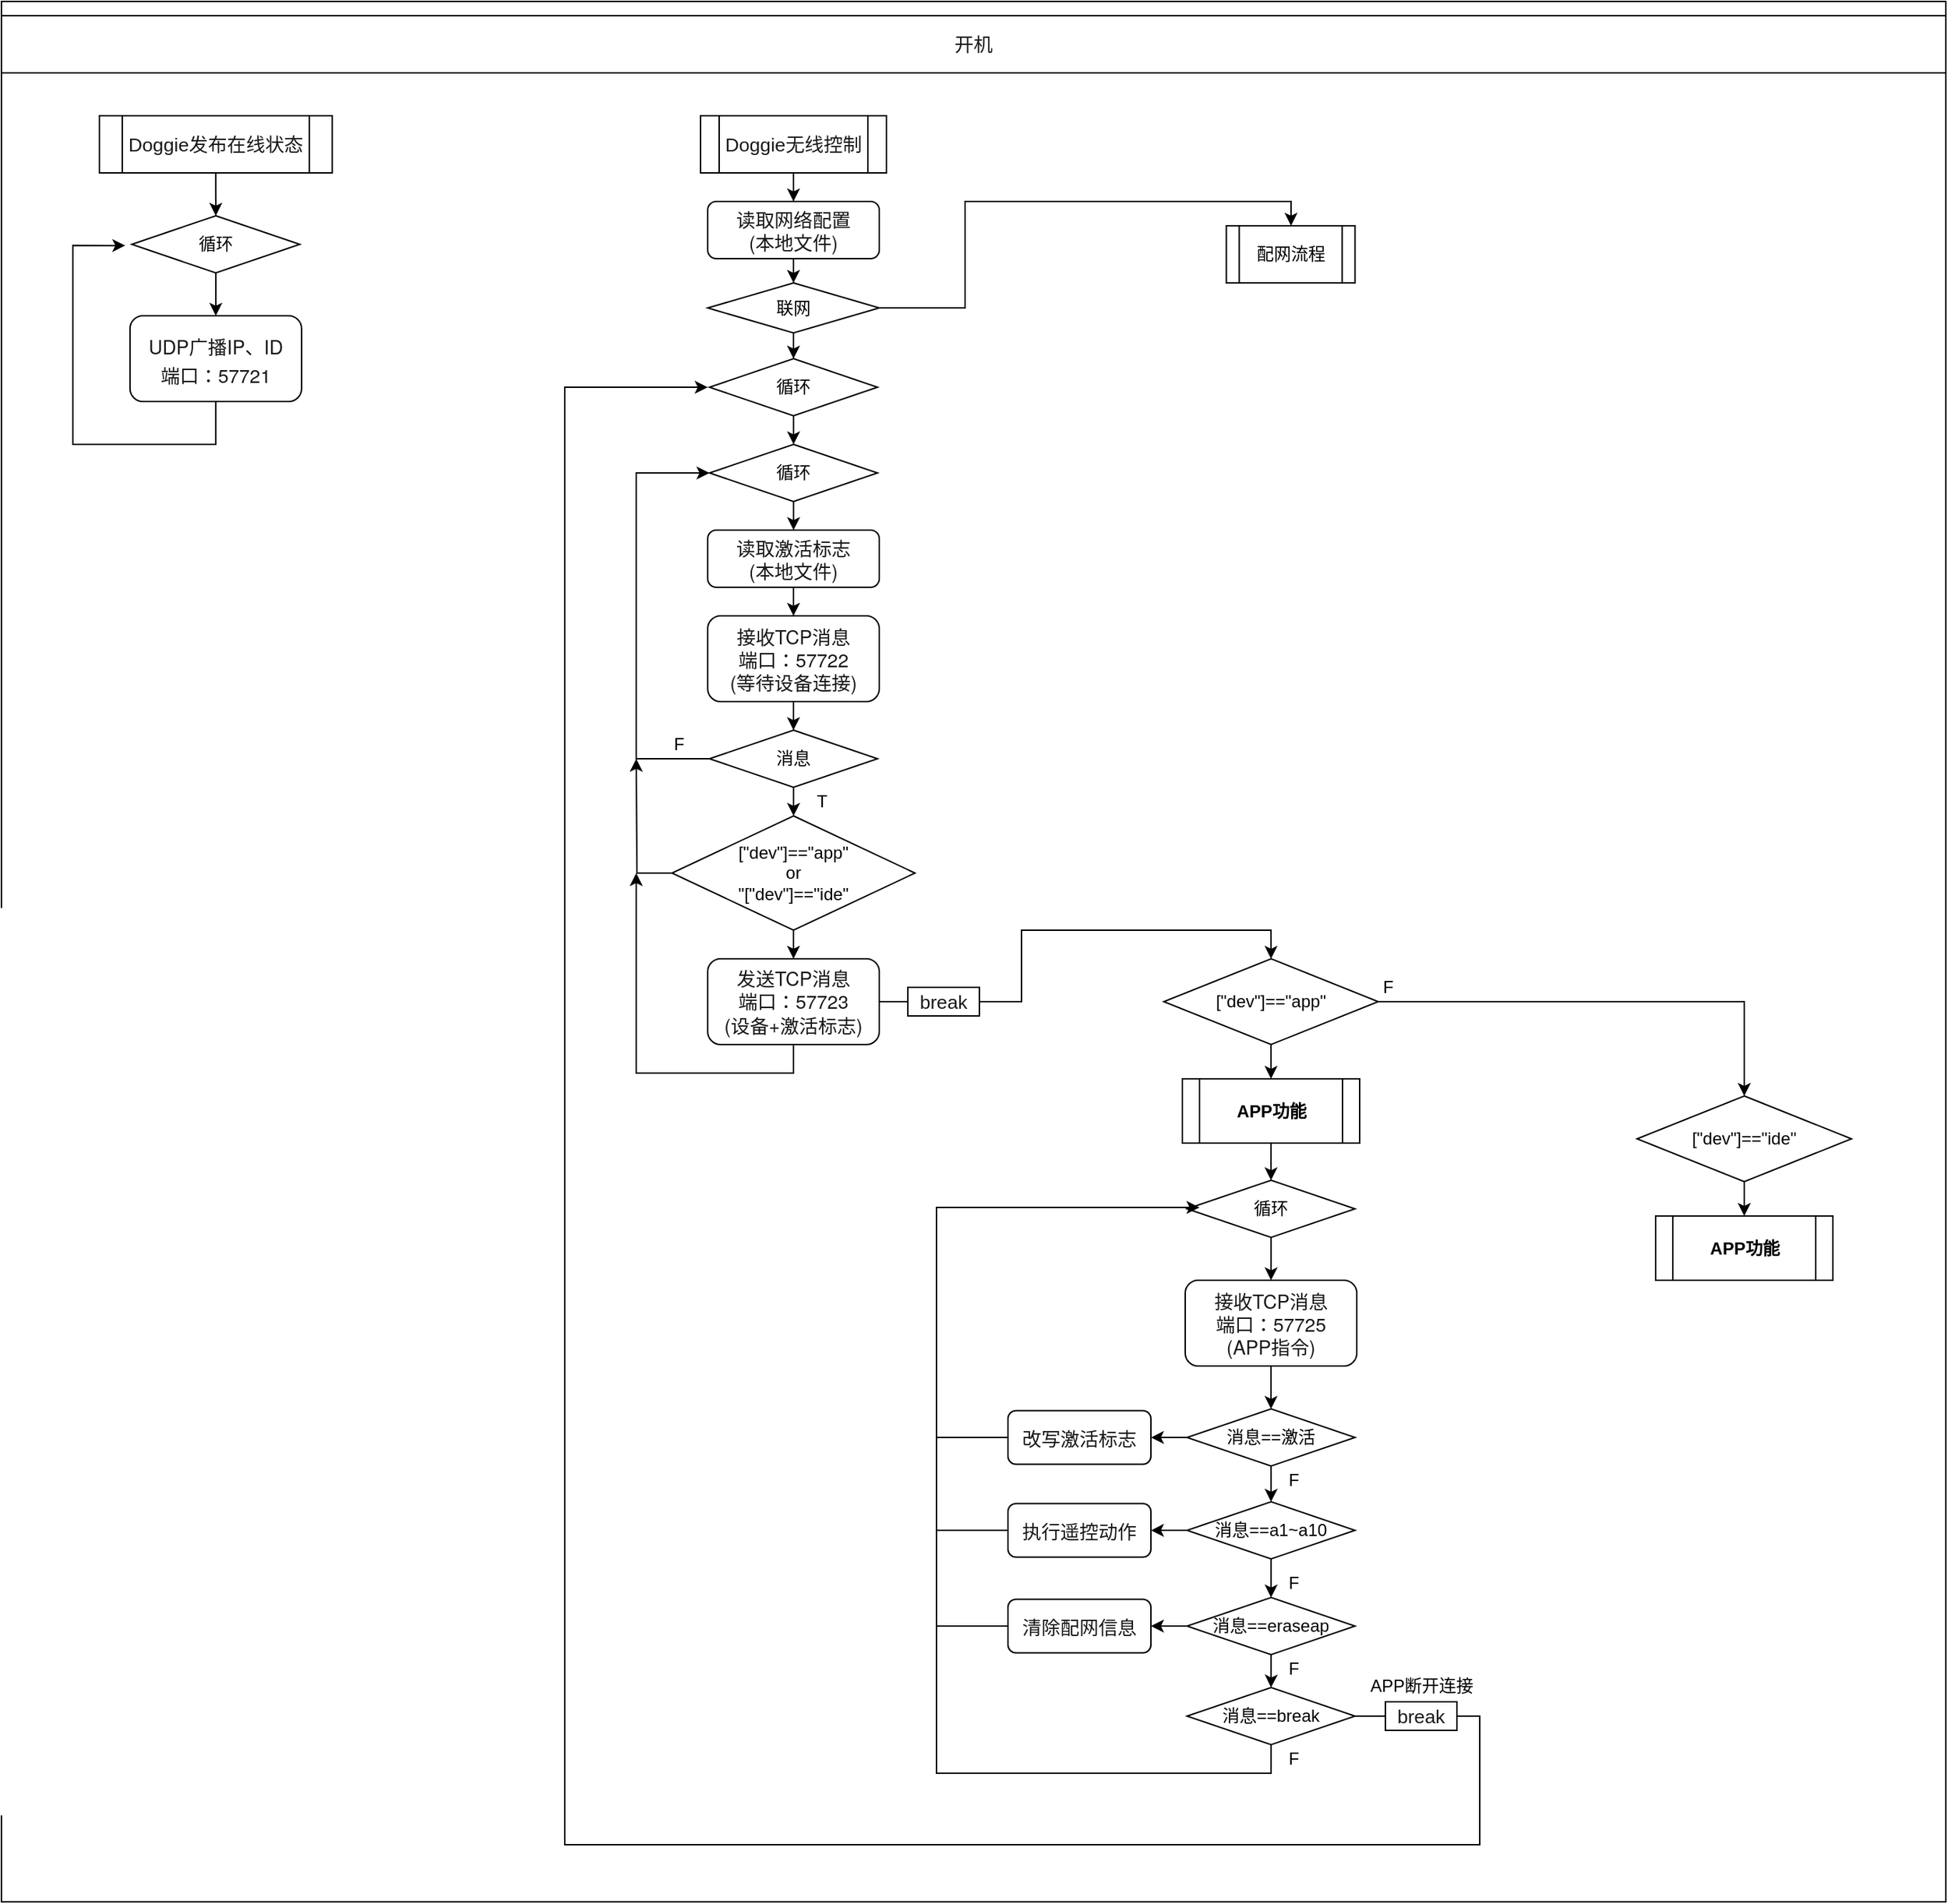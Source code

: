 <mxfile version="14.1.1" type="github">
  <diagram id="SIsZvFy45aXnX-BMXcz8" name="Page-1">
    <mxGraphModel dx="2950" dy="3023" grid="1" gridSize="10" guides="1" tooltips="1" connect="1" arrows="1" fold="1" page="1" pageScale="1" pageWidth="827" pageHeight="1169" math="0" shadow="0">
      <root>
        <mxCell id="0" />
        <mxCell id="1" parent="0" />
        <mxCell id="pTYEqp93y5SNzYrnJhAv-175" value="" style="rounded=0;whiteSpace=wrap;html=1;fillColor=#ffffff;gradientColor=none;" vertex="1" parent="1">
          <mxGeometry x="-1654" y="-2250" width="1360" height="1330" as="geometry" />
        </mxCell>
        <mxCell id="pTYEqp93y5SNzYrnJhAv-173" style="edgeStyle=orthogonalEdgeStyle;rounded=0;orthogonalLoop=1;jettySize=auto;html=1;startArrow=none;startFill=0;endArrow=classic;endFill=1;entryX=-0.039;entryY=0.521;entryDx=0;entryDy=0;entryPerimeter=0;" edge="1" parent="1" source="kPTJGmgoszfXjRoP_3Vx-1" target="pTYEqp93y5SNzYrnJhAv-170">
          <mxGeometry relative="1" as="geometry">
            <mxPoint x="-1604.06" y="-2110" as="targetPoint" />
            <Array as="points">
              <mxPoint x="-1504.06" y="-1940" />
              <mxPoint x="-1604.06" y="-1940" />
              <mxPoint x="-1604.06" y="-2079" />
            </Array>
          </mxGeometry>
        </mxCell>
        <mxCell id="kPTJGmgoszfXjRoP_3Vx-1" value="&lt;p style=&quot;box-sizing: border-box ; margin: 0px ; padding: 0px ; font-family: &amp;#34;helvetica neue&amp;#34; , &amp;#34;helvetica&amp;#34; , &amp;#34;pingfang sc&amp;#34; , &amp;#34;hiragino sans gb&amp;#34; , &amp;#34;microsoft yahei&amp;#34; , &amp;#34;\5 fae8f6f96c59ed1&amp;#34; , &amp;#34;arial&amp;#34; , sans-serif ; font-size: 16px ; line-height: 1.2&quot;&gt;&lt;span style=&quot;box-sizing: border-box ; color: rgb(25 , 25 , 25) ; font-size: 10pt&quot;&gt;UDP广播IP、ID&lt;/span&gt;&lt;/p&gt;&lt;p style=&quot;box-sizing: border-box ; margin: 0px ; padding: 0px ; font-family: &amp;#34;helvetica neue&amp;#34; , &amp;#34;helvetica&amp;#34; , &amp;#34;pingfang sc&amp;#34; , &amp;#34;hiragino sans gb&amp;#34; , &amp;#34;microsoft yahei&amp;#34; , &amp;#34;\5 fae8f6f96c59ed1&amp;#34; , &amp;#34;arial&amp;#34; , sans-serif ; font-size: 16px ; line-height: 1.2&quot;&gt;&lt;span style=&quot;box-sizing: border-box ; color: rgb(25 , 25 , 25) ; font-size: 10pt&quot;&gt;端口：57721&lt;/span&gt;&lt;/p&gt;" style="rounded=1;whiteSpace=wrap;html=1;" parent="1" vertex="1">
          <mxGeometry x="-1564.06" y="-2030" width="120" height="60" as="geometry" />
        </mxCell>
        <mxCell id="pTYEqp93y5SNzYrnJhAv-171" style="edgeStyle=orthogonalEdgeStyle;rounded=0;orthogonalLoop=1;jettySize=auto;html=1;entryX=0.5;entryY=0;entryDx=0;entryDy=0;startArrow=none;startFill=0;endArrow=classic;endFill=1;" edge="1" parent="1" target="pTYEqp93y5SNzYrnJhAv-170">
          <mxGeometry relative="1" as="geometry">
            <mxPoint x="-1504.1" y="-2130" as="sourcePoint" />
          </mxGeometry>
        </mxCell>
        <mxCell id="pTYEqp93y5SNzYrnJhAv-2" value="&lt;span style=&quot;color: rgb(25 , 25 , 25) ; font-size: 13.333px&quot;&gt;开机&lt;/span&gt;" style="rounded=0;whiteSpace=wrap;html=1;fillColor=#ffffff;gradientColor=none;" vertex="1" parent="1">
          <mxGeometry x="-1654" y="-2240" width="1360" height="40" as="geometry" />
        </mxCell>
        <mxCell id="pTYEqp93y5SNzYrnJhAv-177" style="edgeStyle=orthogonalEdgeStyle;rounded=0;orthogonalLoop=1;jettySize=auto;html=1;entryX=0.5;entryY=0;entryDx=0;entryDy=0;startArrow=none;startFill=0;endArrow=classic;endFill=1;" edge="1" parent="1" source="pTYEqp93y5SNzYrnJhAv-3" target="pTYEqp93y5SNzYrnJhAv-5">
          <mxGeometry relative="1" as="geometry" />
        </mxCell>
        <mxCell id="pTYEqp93y5SNzYrnJhAv-3" value="&lt;p style=&quot;box-sizing: border-box ; margin: 0px ; padding: 0px ; font-family: &amp;#34;helvetica neue&amp;#34; , &amp;#34;helvetica&amp;#34; , &amp;#34;pingfang sc&amp;#34; , &amp;#34;hiragino sans gb&amp;#34; , &amp;#34;microsoft yahei&amp;#34; , &amp;#34;\5 fae8f6f96c59ed1&amp;#34; , &amp;#34;arial&amp;#34; , sans-serif ; line-height: 1.2&quot;&gt;&lt;font color=&quot;#191919&quot;&gt;&lt;span style=&quot;font-size: 13.333px&quot;&gt;读取网络配置&lt;/span&gt;&lt;/font&gt;&lt;/p&gt;&lt;p style=&quot;box-sizing: border-box ; margin: 0px ; padding: 0px ; font-family: &amp;#34;helvetica neue&amp;#34; , &amp;#34;helvetica&amp;#34; , &amp;#34;pingfang sc&amp;#34; , &amp;#34;hiragino sans gb&amp;#34; , &amp;#34;microsoft yahei&amp;#34; , &amp;#34;\5 fae8f6f96c59ed1&amp;#34; , &amp;#34;arial&amp;#34; , sans-serif ; line-height: 1.2&quot;&gt;&lt;font color=&quot;#191919&quot;&gt;&lt;span style=&quot;font-size: 13.333px&quot;&gt;(本地文件)&lt;/span&gt;&lt;/font&gt;&lt;/p&gt;" style="rounded=1;whiteSpace=wrap;html=1;" vertex="1" parent="1">
          <mxGeometry x="-1160" y="-2110" width="120" height="40" as="geometry" />
        </mxCell>
        <mxCell id="pTYEqp93y5SNzYrnJhAv-71" style="edgeStyle=orthogonalEdgeStyle;rounded=0;orthogonalLoop=1;jettySize=auto;html=1;entryX=0.5;entryY=0;entryDx=0;entryDy=0;startArrow=none;startFill=0;endArrow=classic;endFill=1;" edge="1" parent="1" source="pTYEqp93y5SNzYrnJhAv-5" target="pTYEqp93y5SNzYrnJhAv-69">
          <mxGeometry relative="1" as="geometry" />
        </mxCell>
        <mxCell id="pTYEqp93y5SNzYrnJhAv-179" style="edgeStyle=orthogonalEdgeStyle;rounded=0;orthogonalLoop=1;jettySize=auto;html=1;startArrow=none;startFill=0;endArrow=classic;endFill=1;" edge="1" parent="1" source="pTYEqp93y5SNzYrnJhAv-5" target="pTYEqp93y5SNzYrnJhAv-8">
          <mxGeometry relative="1" as="geometry">
            <Array as="points">
              <mxPoint x="-980" y="-2035" />
              <mxPoint x="-980" y="-2110" />
              <mxPoint x="-752" y="-2110" />
            </Array>
          </mxGeometry>
        </mxCell>
        <mxCell id="pTYEqp93y5SNzYrnJhAv-5" value="联网" style="rhombus;whiteSpace=wrap;html=1;" vertex="1" parent="1">
          <mxGeometry x="-1160" y="-2053" width="120" height="35" as="geometry" />
        </mxCell>
        <mxCell id="pTYEqp93y5SNzYrnJhAv-8" value="配网流程" style="shape=process;whiteSpace=wrap;html=1;backgroundOutline=1;" vertex="1" parent="1">
          <mxGeometry x="-797.25" y="-2093" width="90" height="40" as="geometry" />
        </mxCell>
        <mxCell id="pTYEqp93y5SNzYrnJhAv-94" style="edgeStyle=orthogonalEdgeStyle;rounded=0;orthogonalLoop=1;jettySize=auto;html=1;entryX=0.5;entryY=0;entryDx=0;entryDy=0;startArrow=none;startFill=0;endArrow=classic;endFill=1;" edge="1" parent="1" source="pTYEqp93y5SNzYrnJhAv-88" target="pTYEqp93y5SNzYrnJhAv-90">
          <mxGeometry relative="1" as="geometry">
            <mxPoint x="-1099.966" y="-1760" as="sourcePoint" />
          </mxGeometry>
        </mxCell>
        <mxCell id="pTYEqp93y5SNzYrnJhAv-87" style="edgeStyle=orthogonalEdgeStyle;rounded=0;orthogonalLoop=1;jettySize=auto;html=1;entryX=0.5;entryY=0;entryDx=0;entryDy=0;startArrow=none;startFill=0;endArrow=classic;endFill=1;" edge="1" parent="1" source="pTYEqp93y5SNzYrnJhAv-69" target="pTYEqp93y5SNzYrnJhAv-86">
          <mxGeometry relative="1" as="geometry" />
        </mxCell>
        <mxCell id="pTYEqp93y5SNzYrnJhAv-69" value="循环" style="rhombus;whiteSpace=wrap;html=1;" vertex="1" parent="1">
          <mxGeometry x="-1158.75" y="-2000" width="117.5" height="40" as="geometry" />
        </mxCell>
        <mxCell id="pTYEqp93y5SNzYrnJhAv-83" style="edgeStyle=orthogonalEdgeStyle;rounded=0;orthogonalLoop=1;jettySize=auto;html=1;entryX=0.5;entryY=0;entryDx=0;entryDy=0;startArrow=none;startFill=0;endArrow=classic;endFill=1;" edge="1" parent="1" source="pTYEqp93y5SNzYrnJhAv-80" target="pTYEqp93y5SNzYrnJhAv-82">
          <mxGeometry relative="1" as="geometry" />
        </mxCell>
        <mxCell id="pTYEqp93y5SNzYrnJhAv-101" style="edgeStyle=orthogonalEdgeStyle;rounded=0;orthogonalLoop=1;jettySize=auto;html=1;startArrow=none;startFill=0;endArrow=classic;endFill=1;" edge="1" parent="1" source="pTYEqp93y5SNzYrnJhAv-80">
          <mxGeometry relative="1" as="geometry">
            <mxPoint x="-1210" y="-1720" as="targetPoint" />
          </mxGeometry>
        </mxCell>
        <mxCell id="pTYEqp93y5SNzYrnJhAv-80" value="[&quot;dev&quot;]==&quot;app&quot;&lt;br&gt;or&lt;br&gt;&quot;[&quot;dev&quot;]==&quot;ide&quot;" style="rhombus;whiteSpace=wrap;html=1;" vertex="1" parent="1">
          <mxGeometry x="-1185" y="-1680" width="170" height="80" as="geometry" />
        </mxCell>
        <mxCell id="pTYEqp93y5SNzYrnJhAv-102" style="edgeStyle=orthogonalEdgeStyle;rounded=0;orthogonalLoop=1;jettySize=auto;html=1;startArrow=none;startFill=0;endArrow=classic;endFill=1;" edge="1" parent="1" source="pTYEqp93y5SNzYrnJhAv-82">
          <mxGeometry relative="1" as="geometry">
            <mxPoint x="-1210" y="-1640" as="targetPoint" />
            <Array as="points">
              <mxPoint x="-1100" y="-1500" />
              <mxPoint x="-1210" y="-1500" />
            </Array>
          </mxGeometry>
        </mxCell>
        <mxCell id="pTYEqp93y5SNzYrnJhAv-127" style="edgeStyle=orthogonalEdgeStyle;rounded=0;orthogonalLoop=1;jettySize=auto;html=1;entryX=0.5;entryY=0;entryDx=0;entryDy=0;startArrow=none;startFill=0;endArrow=classic;endFill=1;" edge="1" parent="1" source="pTYEqp93y5SNzYrnJhAv-82" target="pTYEqp93y5SNzYrnJhAv-110">
          <mxGeometry relative="1" as="geometry" />
        </mxCell>
        <mxCell id="pTYEqp93y5SNzYrnJhAv-82" value="&lt;p style=&quot;box-sizing: border-box ; margin: 0px ; padding: 0px ; font-family: &amp;#34;helvetica neue&amp;#34; , &amp;#34;helvetica&amp;#34; , &amp;#34;pingfang sc&amp;#34; , &amp;#34;hiragino sans gb&amp;#34; , &amp;#34;microsoft yahei&amp;#34; , &amp;#34;\5 fae8f6f96c59ed1&amp;#34; , &amp;#34;arial&amp;#34; , sans-serif ; line-height: 1.2&quot;&gt;&lt;font color=&quot;#191919&quot;&gt;&lt;span style=&quot;font-size: 13.333px&quot;&gt;发送TCP消息&lt;/span&gt;&lt;/font&gt;&lt;/p&gt;&lt;span style=&quot;color: rgb(25 , 25 , 25) ; font-family: &amp;#34;helvetica neue&amp;#34; , &amp;#34;helvetica&amp;#34; , &amp;#34;pingfang sc&amp;#34; , &amp;#34;hiragino sans gb&amp;#34; , &amp;#34;microsoft yahei&amp;#34; , &amp;#34;\5 fae8f6f96c59ed1&amp;#34; , &amp;#34;arial&amp;#34; , sans-serif ; font-size: 13.333px&quot;&gt;端口：&lt;/span&gt;&lt;font color=&quot;#191919&quot; face=&quot;helvetica neue, helvetica, pingfang sc, hiragino sans gb, microsoft yahei, \5 fae8f6f96c59ed1, arial, sans-serif&quot;&gt;&lt;span style=&quot;font-size: 13.333px&quot;&gt;57723&lt;/span&gt;&lt;/font&gt;&lt;p style=&quot;box-sizing: border-box ; margin: 0px ; padding: 0px ; font-family: &amp;#34;helvetica neue&amp;#34; , &amp;#34;helvetica&amp;#34; , &amp;#34;pingfang sc&amp;#34; , &amp;#34;hiragino sans gb&amp;#34; , &amp;#34;microsoft yahei&amp;#34; , &amp;#34;\5 fae8f6f96c59ed1&amp;#34; , &amp;#34;arial&amp;#34; , sans-serif ; line-height: 1.2&quot;&gt;&lt;font color=&quot;#191919&quot;&gt;&lt;span style=&quot;font-size: 13.333px&quot;&gt;(设备+激活标志)&lt;/span&gt;&lt;/font&gt;&lt;font color=&quot;#191919&quot;&gt;&lt;span style=&quot;font-size: 13.333px&quot;&gt;&lt;br&gt;&lt;/span&gt;&lt;/font&gt;&lt;/p&gt;" style="rounded=1;whiteSpace=wrap;html=1;" vertex="1" parent="1">
          <mxGeometry x="-1160" y="-1580" width="120" height="60" as="geometry" />
        </mxCell>
        <mxCell id="pTYEqp93y5SNzYrnJhAv-99" style="edgeStyle=orthogonalEdgeStyle;rounded=0;orthogonalLoop=1;jettySize=auto;html=1;entryX=0.5;entryY=0;entryDx=0;entryDy=0;startArrow=none;startFill=0;endArrow=classic;endFill=1;" edge="1" parent="1" source="pTYEqp93y5SNzYrnJhAv-86" target="pTYEqp93y5SNzYrnJhAv-97">
          <mxGeometry relative="1" as="geometry" />
        </mxCell>
        <mxCell id="pTYEqp93y5SNzYrnJhAv-86" value="循环" style="rhombus;whiteSpace=wrap;html=1;" vertex="1" parent="1">
          <mxGeometry x="-1158.75" y="-1940" width="117.5" height="40" as="geometry" />
        </mxCell>
        <mxCell id="pTYEqp93y5SNzYrnJhAv-88" value="&lt;p style=&quot;box-sizing: border-box ; margin: 0px ; padding: 0px ; font-family: &amp;#34;helvetica neue&amp;#34; , &amp;#34;helvetica&amp;#34; , &amp;#34;pingfang sc&amp;#34; , &amp;#34;hiragino sans gb&amp;#34; , &amp;#34;microsoft yahei&amp;#34; , &amp;#34;\5 fae8f6f96c59ed1&amp;#34; , &amp;#34;arial&amp;#34; , sans-serif ; line-height: 1.2&quot;&gt;&lt;font color=&quot;#191919&quot;&gt;&lt;span style=&quot;font-size: 13.333px&quot;&gt;接收TCP消息&lt;/span&gt;&lt;/font&gt;&lt;/p&gt;&lt;p style=&quot;box-sizing: border-box ; margin: 0px ; padding: 0px ; font-family: &amp;#34;helvetica neue&amp;#34; , &amp;#34;helvetica&amp;#34; , &amp;#34;pingfang sc&amp;#34; , &amp;#34;hiragino sans gb&amp;#34; , &amp;#34;microsoft yahei&amp;#34; , &amp;#34;\5 fae8f6f96c59ed1&amp;#34; , &amp;#34;arial&amp;#34; , sans-serif ; line-height: 1.2&quot;&gt;&lt;span style=&quot;color: rgb(25 , 25 , 25) ; font-size: 13.333px&quot;&gt;端口：57722&lt;/span&gt;&lt;/p&gt;&lt;p style=&quot;box-sizing: border-box ; margin: 0px ; padding: 0px ; font-family: &amp;#34;helvetica neue&amp;#34; , &amp;#34;helvetica&amp;#34; , &amp;#34;pingfang sc&amp;#34; , &amp;#34;hiragino sans gb&amp;#34; , &amp;#34;microsoft yahei&amp;#34; , &amp;#34;\5 fae8f6f96c59ed1&amp;#34; , &amp;#34;arial&amp;#34; , sans-serif ; line-height: 1.2&quot;&gt;&lt;font color=&quot;#191919&quot;&gt;&lt;span style=&quot;font-size: 13.333px&quot;&gt;(等待设备连接)&lt;/span&gt;&lt;/font&gt;&lt;/p&gt;" style="rounded=1;whiteSpace=wrap;html=1;" vertex="1" parent="1">
          <mxGeometry x="-1160" y="-1820" width="120" height="60" as="geometry" />
        </mxCell>
        <mxCell id="pTYEqp93y5SNzYrnJhAv-95" style="edgeStyle=orthogonalEdgeStyle;rounded=0;orthogonalLoop=1;jettySize=auto;html=1;entryX=0.5;entryY=0;entryDx=0;entryDy=0;startArrow=none;startFill=0;endArrow=classic;endFill=1;" edge="1" parent="1" source="pTYEqp93y5SNzYrnJhAv-90" target="pTYEqp93y5SNzYrnJhAv-80">
          <mxGeometry relative="1" as="geometry" />
        </mxCell>
        <mxCell id="pTYEqp93y5SNzYrnJhAv-96" style="edgeStyle=orthogonalEdgeStyle;rounded=0;orthogonalLoop=1;jettySize=auto;html=1;startArrow=none;startFill=0;endArrow=classic;endFill=1;entryX=0;entryY=0.5;entryDx=0;entryDy=0;" edge="1" parent="1" source="pTYEqp93y5SNzYrnJhAv-90" target="pTYEqp93y5SNzYrnJhAv-86">
          <mxGeometry relative="1" as="geometry">
            <mxPoint x="-1180" y="-1920" as="targetPoint" />
            <Array as="points">
              <mxPoint x="-1210" y="-1720" />
              <mxPoint x="-1210" y="-1920" />
            </Array>
          </mxGeometry>
        </mxCell>
        <mxCell id="pTYEqp93y5SNzYrnJhAv-90" value="消息" style="rhombus;whiteSpace=wrap;html=1;" vertex="1" parent="1">
          <mxGeometry x="-1158.75" y="-1740" width="117.5" height="40" as="geometry" />
        </mxCell>
        <mxCell id="pTYEqp93y5SNzYrnJhAv-100" style="edgeStyle=orthogonalEdgeStyle;rounded=0;orthogonalLoop=1;jettySize=auto;html=1;entryX=0.5;entryY=0;entryDx=0;entryDy=0;startArrow=none;startFill=0;endArrow=classic;endFill=1;" edge="1" parent="1" source="pTYEqp93y5SNzYrnJhAv-97" target="pTYEqp93y5SNzYrnJhAv-88">
          <mxGeometry relative="1" as="geometry" />
        </mxCell>
        <mxCell id="pTYEqp93y5SNzYrnJhAv-97" value="&lt;p style=&quot;box-sizing: border-box ; margin: 0px ; padding: 0px ; font-family: &amp;#34;helvetica neue&amp;#34; , &amp;#34;helvetica&amp;#34; , &amp;#34;pingfang sc&amp;#34; , &amp;#34;hiragino sans gb&amp;#34; , &amp;#34;microsoft yahei&amp;#34; , &amp;#34;\5 fae8f6f96c59ed1&amp;#34; , &amp;#34;arial&amp;#34; , sans-serif ; line-height: 1.2&quot;&gt;&lt;font color=&quot;#191919&quot;&gt;&lt;span style=&quot;font-size: 13.333px&quot;&gt;读取激活标志&lt;/span&gt;&lt;/font&gt;&lt;/p&gt;&lt;p style=&quot;box-sizing: border-box ; margin: 0px ; padding: 0px ; font-family: &amp;#34;helvetica neue&amp;#34; , &amp;#34;helvetica&amp;#34; , &amp;#34;pingfang sc&amp;#34; , &amp;#34;hiragino sans gb&amp;#34; , &amp;#34;microsoft yahei&amp;#34; , &amp;#34;\5 fae8f6f96c59ed1&amp;#34; , &amp;#34;arial&amp;#34; , sans-serif ; line-height: 1.2&quot;&gt;&lt;font color=&quot;#191919&quot;&gt;&lt;span style=&quot;font-size: 13.333px&quot;&gt;(本地文件)&lt;/span&gt;&lt;/font&gt;&lt;/p&gt;" style="rounded=1;whiteSpace=wrap;html=1;" vertex="1" parent="1">
          <mxGeometry x="-1160" y="-1880" width="120" height="40" as="geometry" />
        </mxCell>
        <mxCell id="pTYEqp93y5SNzYrnJhAv-108" value="T" style="text;html=1;strokeColor=none;fillColor=none;align=center;verticalAlign=middle;whiteSpace=wrap;rounded=0;" vertex="1" parent="1">
          <mxGeometry x="-1100" y="-1700" width="40" height="20" as="geometry" />
        </mxCell>
        <mxCell id="pTYEqp93y5SNzYrnJhAv-109" value="F" style="text;html=1;strokeColor=none;fillColor=none;align=center;verticalAlign=middle;whiteSpace=wrap;rounded=0;" vertex="1" parent="1">
          <mxGeometry x="-1200" y="-1740" width="40" height="20" as="geometry" />
        </mxCell>
        <mxCell id="pTYEqp93y5SNzYrnJhAv-114" style="edgeStyle=orthogonalEdgeStyle;rounded=0;orthogonalLoop=1;jettySize=auto;html=1;entryX=0.5;entryY=0;entryDx=0;entryDy=0;startArrow=none;startFill=0;endArrow=classic;endFill=1;" edge="1" parent="1" source="pTYEqp93y5SNzYrnJhAv-110" target="pTYEqp93y5SNzYrnJhAv-111">
          <mxGeometry relative="1" as="geometry">
            <Array as="points">
              <mxPoint x="-435" y="-1550" />
            </Array>
          </mxGeometry>
        </mxCell>
        <mxCell id="pTYEqp93y5SNzYrnJhAv-116" style="edgeStyle=orthogonalEdgeStyle;rounded=0;orthogonalLoop=1;jettySize=auto;html=1;startArrow=none;startFill=0;endArrow=classic;endFill=1;entryX=0.5;entryY=0;entryDx=0;entryDy=0;" edge="1" parent="1" source="pTYEqp93y5SNzYrnJhAv-110" target="pTYEqp93y5SNzYrnJhAv-115">
          <mxGeometry relative="1" as="geometry">
            <mxPoint x="-766" y="-1495" as="targetPoint" />
          </mxGeometry>
        </mxCell>
        <mxCell id="pTYEqp93y5SNzYrnJhAv-110" value="[&quot;dev&quot;]==&quot;app&quot;" style="rhombus;whiteSpace=wrap;html=1;" vertex="1" parent="1">
          <mxGeometry x="-841" y="-1580" width="150" height="60" as="geometry" />
        </mxCell>
        <mxCell id="pTYEqp93y5SNzYrnJhAv-163" style="edgeStyle=orthogonalEdgeStyle;rounded=0;orthogonalLoop=1;jettySize=auto;html=1;startArrow=none;startFill=0;endArrow=classic;endFill=1;" edge="1" parent="1" source="pTYEqp93y5SNzYrnJhAv-111" target="pTYEqp93y5SNzYrnJhAv-160">
          <mxGeometry relative="1" as="geometry" />
        </mxCell>
        <mxCell id="pTYEqp93y5SNzYrnJhAv-111" value="[&quot;dev&quot;]==&quot;ide&quot;" style="rhombus;whiteSpace=wrap;html=1;" vertex="1" parent="1">
          <mxGeometry x="-510" y="-1484" width="150" height="60" as="geometry" />
        </mxCell>
        <mxCell id="pTYEqp93y5SNzYrnJhAv-117" style="edgeStyle=orthogonalEdgeStyle;rounded=0;orthogonalLoop=1;jettySize=auto;html=1;startArrow=none;startFill=0;endArrow=classic;endFill=1;" edge="1" parent="1" source="pTYEqp93y5SNzYrnJhAv-115">
          <mxGeometry relative="1" as="geometry">
            <mxPoint x="-766" y="-1425" as="targetPoint" />
          </mxGeometry>
        </mxCell>
        <mxCell id="pTYEqp93y5SNzYrnJhAv-115" value="APP功能" style="shape=process;whiteSpace=wrap;html=1;backgroundOutline=1;fontStyle=1" vertex="1" parent="1">
          <mxGeometry x="-828" y="-1496" width="124" height="45" as="geometry" />
        </mxCell>
        <mxCell id="pTYEqp93y5SNzYrnJhAv-120" style="edgeStyle=orthogonalEdgeStyle;rounded=0;orthogonalLoop=1;jettySize=auto;html=1;entryX=0.5;entryY=0;entryDx=0;entryDy=0;startArrow=none;startFill=0;endArrow=classic;endFill=1;" edge="1" parent="1" source="pTYEqp93y5SNzYrnJhAv-118" target="pTYEqp93y5SNzYrnJhAv-119">
          <mxGeometry relative="1" as="geometry" />
        </mxCell>
        <mxCell id="pTYEqp93y5SNzYrnJhAv-118" value="循环" style="rhombus;whiteSpace=wrap;html=1;" vertex="1" parent="1">
          <mxGeometry x="-824.75" y="-1425" width="117.5" height="40" as="geometry" />
        </mxCell>
        <mxCell id="pTYEqp93y5SNzYrnJhAv-122" style="edgeStyle=orthogonalEdgeStyle;rounded=0;orthogonalLoop=1;jettySize=auto;html=1;entryX=0.5;entryY=0;entryDx=0;entryDy=0;startArrow=none;startFill=0;endArrow=classic;endFill=1;" edge="1" parent="1" source="pTYEqp93y5SNzYrnJhAv-119" target="pTYEqp93y5SNzYrnJhAv-121">
          <mxGeometry relative="1" as="geometry" />
        </mxCell>
        <mxCell id="pTYEqp93y5SNzYrnJhAv-119" value="&lt;p style=&quot;box-sizing: border-box ; margin: 0px ; padding: 0px ; font-family: &amp;#34;helvetica neue&amp;#34; , &amp;#34;helvetica&amp;#34; , &amp;#34;pingfang sc&amp;#34; , &amp;#34;hiragino sans gb&amp;#34; , &amp;#34;microsoft yahei&amp;#34; , &amp;#34;\5 fae8f6f96c59ed1&amp;#34; , &amp;#34;arial&amp;#34; , sans-serif ; line-height: 1.2&quot;&gt;&lt;font color=&quot;#191919&quot;&gt;&lt;span style=&quot;font-size: 13.333px&quot;&gt;接收TCP消息&lt;/span&gt;&lt;/font&gt;&lt;/p&gt;&lt;p style=&quot;box-sizing: border-box ; margin: 0px ; padding: 0px ; font-family: &amp;#34;helvetica neue&amp;#34; , &amp;#34;helvetica&amp;#34; , &amp;#34;pingfang sc&amp;#34; , &amp;#34;hiragino sans gb&amp;#34; , &amp;#34;microsoft yahei&amp;#34; , &amp;#34;\5 fae8f6f96c59ed1&amp;#34; , &amp;#34;arial&amp;#34; , sans-serif ; line-height: 1.2&quot;&gt;&lt;span style=&quot;color: rgb(25 , 25 , 25) ; font-size: 13.333px&quot;&gt;端口：57725&lt;/span&gt;&lt;/p&gt;&lt;p style=&quot;box-sizing: border-box ; margin: 0px ; padding: 0px ; font-family: &amp;#34;helvetica neue&amp;#34; , &amp;#34;helvetica&amp;#34; , &amp;#34;pingfang sc&amp;#34; , &amp;#34;hiragino sans gb&amp;#34; , &amp;#34;microsoft yahei&amp;#34; , &amp;#34;\5 fae8f6f96c59ed1&amp;#34; , &amp;#34;arial&amp;#34; , sans-serif ; line-height: 1.2&quot;&gt;&lt;font color=&quot;#191919&quot;&gt;&lt;span style=&quot;font-size: 13.333px&quot;&gt;(APP指令)&lt;/span&gt;&lt;/font&gt;&lt;/p&gt;" style="rounded=1;whiteSpace=wrap;html=1;" vertex="1" parent="1">
          <mxGeometry x="-826" y="-1355" width="120" height="60" as="geometry" />
        </mxCell>
        <mxCell id="pTYEqp93y5SNzYrnJhAv-124" style="edgeStyle=orthogonalEdgeStyle;rounded=0;orthogonalLoop=1;jettySize=auto;html=1;startArrow=none;startFill=0;endArrow=classic;endFill=1;" edge="1" parent="1" source="pTYEqp93y5SNzYrnJhAv-121" target="pTYEqp93y5SNzYrnJhAv-123">
          <mxGeometry relative="1" as="geometry" />
        </mxCell>
        <mxCell id="pTYEqp93y5SNzYrnJhAv-138" style="edgeStyle=orthogonalEdgeStyle;rounded=0;orthogonalLoop=1;jettySize=auto;html=1;entryX=0.5;entryY=0;entryDx=0;entryDy=0;startArrow=none;startFill=0;endArrow=classic;endFill=1;" edge="1" parent="1" source="pTYEqp93y5SNzYrnJhAv-121" target="pTYEqp93y5SNzYrnJhAv-133">
          <mxGeometry relative="1" as="geometry" />
        </mxCell>
        <mxCell id="pTYEqp93y5SNzYrnJhAv-121" value="消息==激活" style="rhombus;whiteSpace=wrap;html=1;" vertex="1" parent="1">
          <mxGeometry x="-824.75" y="-1265" width="117.5" height="40" as="geometry" />
        </mxCell>
        <mxCell id="pTYEqp93y5SNzYrnJhAv-131" style="edgeStyle=orthogonalEdgeStyle;rounded=0;orthogonalLoop=1;jettySize=auto;html=1;startArrow=none;startFill=0;endArrow=classic;endFill=1;entryX=0.074;entryY=0.475;entryDx=0;entryDy=0;entryPerimeter=0;" edge="1" parent="1" source="pTYEqp93y5SNzYrnJhAv-123" target="pTYEqp93y5SNzYrnJhAv-118">
          <mxGeometry relative="1" as="geometry">
            <mxPoint x="-920" y="-1400" as="targetPoint" />
            <Array as="points">
              <mxPoint x="-1000" y="-1245" />
              <mxPoint x="-1000" y="-1406" />
            </Array>
          </mxGeometry>
        </mxCell>
        <mxCell id="pTYEqp93y5SNzYrnJhAv-123" value="&lt;p style=&quot;box-sizing: border-box ; margin: 0px ; padding: 0px ; font-family: &amp;#34;helvetica neue&amp;#34; , &amp;#34;helvetica&amp;#34; , &amp;#34;pingfang sc&amp;#34; , &amp;#34;hiragino sans gb&amp;#34; , &amp;#34;microsoft yahei&amp;#34; , &amp;#34;\5 fae8f6f96c59ed1&amp;#34; , &amp;#34;arial&amp;#34; , sans-serif ; line-height: 1.2&quot;&gt;&lt;font color=&quot;#191919&quot;&gt;&lt;span style=&quot;font-size: 13.333px&quot;&gt;改写激活标志&lt;/span&gt;&lt;/font&gt;&lt;/p&gt;" style="rounded=1;whiteSpace=wrap;html=1;" vertex="1" parent="1">
          <mxGeometry x="-950" y="-1263.75" width="100" height="37.5" as="geometry" />
        </mxCell>
        <mxCell id="pTYEqp93y5SNzYrnJhAv-41" value="&lt;span style=&quot;color: rgb(25 , 25 , 25) ; font-size: 13.333px&quot;&gt;break&lt;/span&gt;" style="rounded=0;whiteSpace=wrap;html=1;fillColor=#ffffff;gradientColor=none;" vertex="1" parent="1">
          <mxGeometry x="-1020" y="-1560" width="50" height="20" as="geometry" />
        </mxCell>
        <mxCell id="pTYEqp93y5SNzYrnJhAv-136" style="edgeStyle=orthogonalEdgeStyle;rounded=0;orthogonalLoop=1;jettySize=auto;html=1;startArrow=none;startFill=0;endArrow=classic;endFill=1;" edge="1" parent="1" source="pTYEqp93y5SNzYrnJhAv-133" target="pTYEqp93y5SNzYrnJhAv-135">
          <mxGeometry relative="1" as="geometry" />
        </mxCell>
        <mxCell id="pTYEqp93y5SNzYrnJhAv-142" style="edgeStyle=orthogonalEdgeStyle;rounded=0;orthogonalLoop=1;jettySize=auto;html=1;entryX=0.5;entryY=0;entryDx=0;entryDy=0;startArrow=none;startFill=0;endArrow=classic;endFill=1;" edge="1" parent="1" source="pTYEqp93y5SNzYrnJhAv-133" target="pTYEqp93y5SNzYrnJhAv-140">
          <mxGeometry relative="1" as="geometry" />
        </mxCell>
        <mxCell id="pTYEqp93y5SNzYrnJhAv-133" value="消息==a1~a10" style="rhombus;whiteSpace=wrap;html=1;" vertex="1" parent="1">
          <mxGeometry x="-824.75" y="-1200" width="117.5" height="40" as="geometry" />
        </mxCell>
        <mxCell id="pTYEqp93y5SNzYrnJhAv-139" style="edgeStyle=orthogonalEdgeStyle;rounded=0;orthogonalLoop=1;jettySize=auto;html=1;startArrow=none;startFill=0;endArrow=none;endFill=0;" edge="1" parent="1" source="pTYEqp93y5SNzYrnJhAv-135">
          <mxGeometry relative="1" as="geometry">
            <mxPoint x="-1000" y="-1260" as="targetPoint" />
            <Array as="points">
              <mxPoint x="-1000" y="-1180" />
              <mxPoint x="-1000" y="-1250" />
            </Array>
          </mxGeometry>
        </mxCell>
        <mxCell id="pTYEqp93y5SNzYrnJhAv-135" value="&lt;p style=&quot;box-sizing: border-box ; margin: 0px ; padding: 0px ; font-family: &amp;#34;helvetica neue&amp;#34; , &amp;#34;helvetica&amp;#34; , &amp;#34;pingfang sc&amp;#34; , &amp;#34;hiragino sans gb&amp;#34; , &amp;#34;microsoft yahei&amp;#34; , &amp;#34;\5 fae8f6f96c59ed1&amp;#34; , &amp;#34;arial&amp;#34; , sans-serif ; line-height: 1.2&quot;&gt;&lt;font color=&quot;#191919&quot;&gt;&lt;span style=&quot;font-size: 13.333px&quot;&gt;执行遥控动作&lt;/span&gt;&lt;/font&gt;&lt;/p&gt;" style="rounded=1;whiteSpace=wrap;html=1;" vertex="1" parent="1">
          <mxGeometry x="-950" y="-1198.75" width="100" height="37.5" as="geometry" />
        </mxCell>
        <mxCell id="pTYEqp93y5SNzYrnJhAv-144" style="edgeStyle=orthogonalEdgeStyle;rounded=0;orthogonalLoop=1;jettySize=auto;html=1;entryX=0.5;entryY=0;entryDx=0;entryDy=0;startArrow=none;startFill=0;endArrow=classic;endFill=1;" edge="1" parent="1" source="pTYEqp93y5SNzYrnJhAv-140" target="pTYEqp93y5SNzYrnJhAv-141">
          <mxGeometry relative="1" as="geometry" />
        </mxCell>
        <mxCell id="pTYEqp93y5SNzYrnJhAv-152" style="edgeStyle=orthogonalEdgeStyle;rounded=0;orthogonalLoop=1;jettySize=auto;html=1;entryX=1;entryY=0.5;entryDx=0;entryDy=0;startArrow=none;startFill=0;endArrow=classic;endFill=1;" edge="1" parent="1" source="pTYEqp93y5SNzYrnJhAv-140" target="pTYEqp93y5SNzYrnJhAv-151">
          <mxGeometry relative="1" as="geometry" />
        </mxCell>
        <mxCell id="pTYEqp93y5SNzYrnJhAv-140" value="消息==eraseap" style="rhombus;whiteSpace=wrap;html=1;" vertex="1" parent="1">
          <mxGeometry x="-824.75" y="-1133" width="117.5" height="40" as="geometry" />
        </mxCell>
        <mxCell id="pTYEqp93y5SNzYrnJhAv-145" style="edgeStyle=orthogonalEdgeStyle;rounded=0;orthogonalLoop=1;jettySize=auto;html=1;startArrow=none;startFill=0;endArrow=none;endFill=0;" edge="1" parent="1" source="pTYEqp93y5SNzYrnJhAv-141">
          <mxGeometry relative="1" as="geometry">
            <mxPoint x="-1000" y="-1230" as="targetPoint" />
            <Array as="points">
              <mxPoint x="-766" y="-1010" />
              <mxPoint x="-1000" y="-1010" />
              <mxPoint x="-1000" y="-1180" />
            </Array>
          </mxGeometry>
        </mxCell>
        <mxCell id="pTYEqp93y5SNzYrnJhAv-156" style="edgeStyle=orthogonalEdgeStyle;rounded=0;orthogonalLoop=1;jettySize=auto;html=1;startArrow=none;startFill=0;endArrow=classic;endFill=1;" edge="1" parent="1" source="pTYEqp93y5SNzYrnJhAv-157">
          <mxGeometry relative="1" as="geometry">
            <mxPoint x="-1160" y="-1980" as="targetPoint" />
            <Array as="points">
              <mxPoint x="-620" y="-1050" />
              <mxPoint x="-620" y="-960" />
              <mxPoint x="-1260" y="-960" />
              <mxPoint x="-1260" y="-1980" />
            </Array>
          </mxGeometry>
        </mxCell>
        <mxCell id="pTYEqp93y5SNzYrnJhAv-141" value="消息==break" style="rhombus;whiteSpace=wrap;html=1;" vertex="1" parent="1">
          <mxGeometry x="-824.75" y="-1070" width="117.5" height="40" as="geometry" />
        </mxCell>
        <mxCell id="pTYEqp93y5SNzYrnJhAv-147" value="F" style="text;html=1;strokeColor=none;fillColor=none;align=center;verticalAlign=middle;whiteSpace=wrap;rounded=0;" vertex="1" parent="1">
          <mxGeometry x="-770" y="-1225" width="40" height="20" as="geometry" />
        </mxCell>
        <mxCell id="pTYEqp93y5SNzYrnJhAv-148" value="F" style="text;html=1;strokeColor=none;fillColor=none;align=center;verticalAlign=middle;whiteSpace=wrap;rounded=0;" vertex="1" parent="1">
          <mxGeometry x="-770" y="-1153" width="40" height="20" as="geometry" />
        </mxCell>
        <mxCell id="pTYEqp93y5SNzYrnJhAv-149" value="F" style="text;html=1;strokeColor=none;fillColor=none;align=center;verticalAlign=middle;whiteSpace=wrap;rounded=0;" vertex="1" parent="1">
          <mxGeometry x="-770" y="-1093" width="40" height="20" as="geometry" />
        </mxCell>
        <mxCell id="pTYEqp93y5SNzYrnJhAv-150" value="F" style="text;html=1;strokeColor=none;fillColor=none;align=center;verticalAlign=middle;whiteSpace=wrap;rounded=0;" vertex="1" parent="1">
          <mxGeometry x="-770" y="-1030" width="40" height="20" as="geometry" />
        </mxCell>
        <mxCell id="pTYEqp93y5SNzYrnJhAv-154" style="edgeStyle=orthogonalEdgeStyle;rounded=0;orthogonalLoop=1;jettySize=auto;html=1;startArrow=none;startFill=0;endArrow=none;endFill=0;" edge="1" parent="1" source="pTYEqp93y5SNzYrnJhAv-151">
          <mxGeometry relative="1" as="geometry">
            <mxPoint x="-1000" y="-1113" as="targetPoint" />
            <Array as="points">
              <mxPoint x="-955" y="-1113" />
            </Array>
          </mxGeometry>
        </mxCell>
        <mxCell id="pTYEqp93y5SNzYrnJhAv-151" value="&lt;p style=&quot;box-sizing: border-box ; margin: 0px ; padding: 0px ; font-family: &amp;#34;helvetica neue&amp;#34; , &amp;#34;helvetica&amp;#34; , &amp;#34;pingfang sc&amp;#34; , &amp;#34;hiragino sans gb&amp;#34; , &amp;#34;microsoft yahei&amp;#34; , &amp;#34;\5 fae8f6f96c59ed1&amp;#34; , &amp;#34;arial&amp;#34; , sans-serif ; line-height: 1.2&quot;&gt;&lt;font color=&quot;#191919&quot;&gt;&lt;span style=&quot;font-size: 13.333px&quot;&gt;清除配网信息&lt;/span&gt;&lt;/font&gt;&lt;/p&gt;" style="rounded=1;whiteSpace=wrap;html=1;" vertex="1" parent="1">
          <mxGeometry x="-950" y="-1131.75" width="100" height="37.5" as="geometry" />
        </mxCell>
        <mxCell id="pTYEqp93y5SNzYrnJhAv-157" value="&lt;span style=&quot;color: rgb(25 , 25 , 25) ; font-size: 13.333px&quot;&gt;break&lt;/span&gt;" style="rounded=0;whiteSpace=wrap;html=1;fillColor=#ffffff;gradientColor=none;" vertex="1" parent="1">
          <mxGeometry x="-686" y="-1060" width="50" height="20" as="geometry" />
        </mxCell>
        <mxCell id="pTYEqp93y5SNzYrnJhAv-158" style="edgeStyle=orthogonalEdgeStyle;rounded=0;orthogonalLoop=1;jettySize=auto;html=1;startArrow=none;startFill=0;endArrow=none;endFill=0;" edge="1" parent="1" source="pTYEqp93y5SNzYrnJhAv-141" target="pTYEqp93y5SNzYrnJhAv-157">
          <mxGeometry relative="1" as="geometry">
            <mxPoint x="-1240" y="-960" as="targetPoint" />
            <mxPoint x="-707.25" y="-1050.0" as="sourcePoint" />
            <Array as="points" />
          </mxGeometry>
        </mxCell>
        <mxCell id="pTYEqp93y5SNzYrnJhAv-159" value="APP断开连接" style="text;html=1;strokeColor=none;fillColor=none;align=center;verticalAlign=middle;whiteSpace=wrap;rounded=0;" vertex="1" parent="1">
          <mxGeometry x="-701.5" y="-1081" width="81" height="20" as="geometry" />
        </mxCell>
        <mxCell id="pTYEqp93y5SNzYrnJhAv-160" value="APP功能" style="shape=process;whiteSpace=wrap;html=1;backgroundOutline=1;fontStyle=1" vertex="1" parent="1">
          <mxGeometry x="-497" y="-1400" width="124" height="45" as="geometry" />
        </mxCell>
        <mxCell id="pTYEqp93y5SNzYrnJhAv-165" value="F" style="text;html=1;strokeColor=none;fillColor=none;align=center;verticalAlign=middle;whiteSpace=wrap;rounded=0;" vertex="1" parent="1">
          <mxGeometry x="-704" y="-1570" width="40" height="20" as="geometry" />
        </mxCell>
        <mxCell id="pTYEqp93y5SNzYrnJhAv-172" style="edgeStyle=orthogonalEdgeStyle;rounded=0;orthogonalLoop=1;jettySize=auto;html=1;entryX=0.5;entryY=0;entryDx=0;entryDy=0;startArrow=none;startFill=0;endArrow=classic;endFill=1;" edge="1" parent="1" source="pTYEqp93y5SNzYrnJhAv-170" target="kPTJGmgoszfXjRoP_3Vx-1">
          <mxGeometry relative="1" as="geometry" />
        </mxCell>
        <mxCell id="pTYEqp93y5SNzYrnJhAv-170" value="循环" style="rhombus;whiteSpace=wrap;html=1;" vertex="1" parent="1">
          <mxGeometry x="-1562.81" y="-2100" width="117.5" height="40" as="geometry" />
        </mxCell>
        <mxCell id="pTYEqp93y5SNzYrnJhAv-180" value="&lt;span style=&quot;color: rgb(25 , 25 , 25) ; font-size: 13.333px&quot;&gt;Doggie发布在线状态&lt;/span&gt;" style="shape=process;whiteSpace=wrap;html=1;backgroundOutline=1;" vertex="1" parent="1">
          <mxGeometry x="-1585.46" y="-2170" width="162.81" height="40" as="geometry" />
        </mxCell>
        <mxCell id="pTYEqp93y5SNzYrnJhAv-182" style="edgeStyle=orthogonalEdgeStyle;rounded=0;orthogonalLoop=1;jettySize=auto;html=1;entryX=0.5;entryY=0;entryDx=0;entryDy=0;startArrow=none;startFill=0;endArrow=classic;endFill=1;" edge="1" parent="1" source="pTYEqp93y5SNzYrnJhAv-181" target="pTYEqp93y5SNzYrnJhAv-3">
          <mxGeometry relative="1" as="geometry" />
        </mxCell>
        <mxCell id="pTYEqp93y5SNzYrnJhAv-181" value="&lt;font color=&quot;#191919&quot;&gt;&lt;span style=&quot;font-size: 13.333px&quot;&gt;Doggie无线控制&lt;/span&gt;&lt;/font&gt;" style="shape=process;whiteSpace=wrap;html=1;backgroundOutline=1;" vertex="1" parent="1">
          <mxGeometry x="-1165" y="-2170" width="130" height="40" as="geometry" />
        </mxCell>
      </root>
    </mxGraphModel>
  </diagram>
</mxfile>
